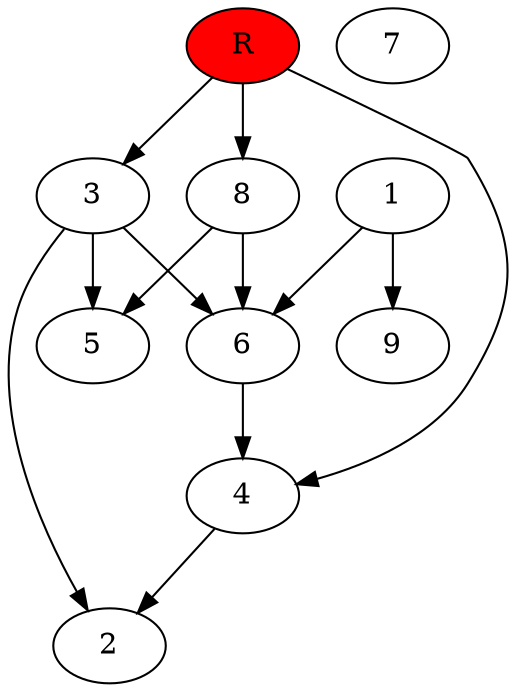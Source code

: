 digraph prb9206 {
	1
	2
	3
	4
	5
	6
	7
	8
	R [fillcolor="#ff0000" style=filled]
	1 -> 6
	1 -> 9
	3 -> 2
	3 -> 5
	3 -> 6
	4 -> 2
	6 -> 4
	8 -> 5
	8 -> 6
	R -> 3
	R -> 4
	R -> 8
}
